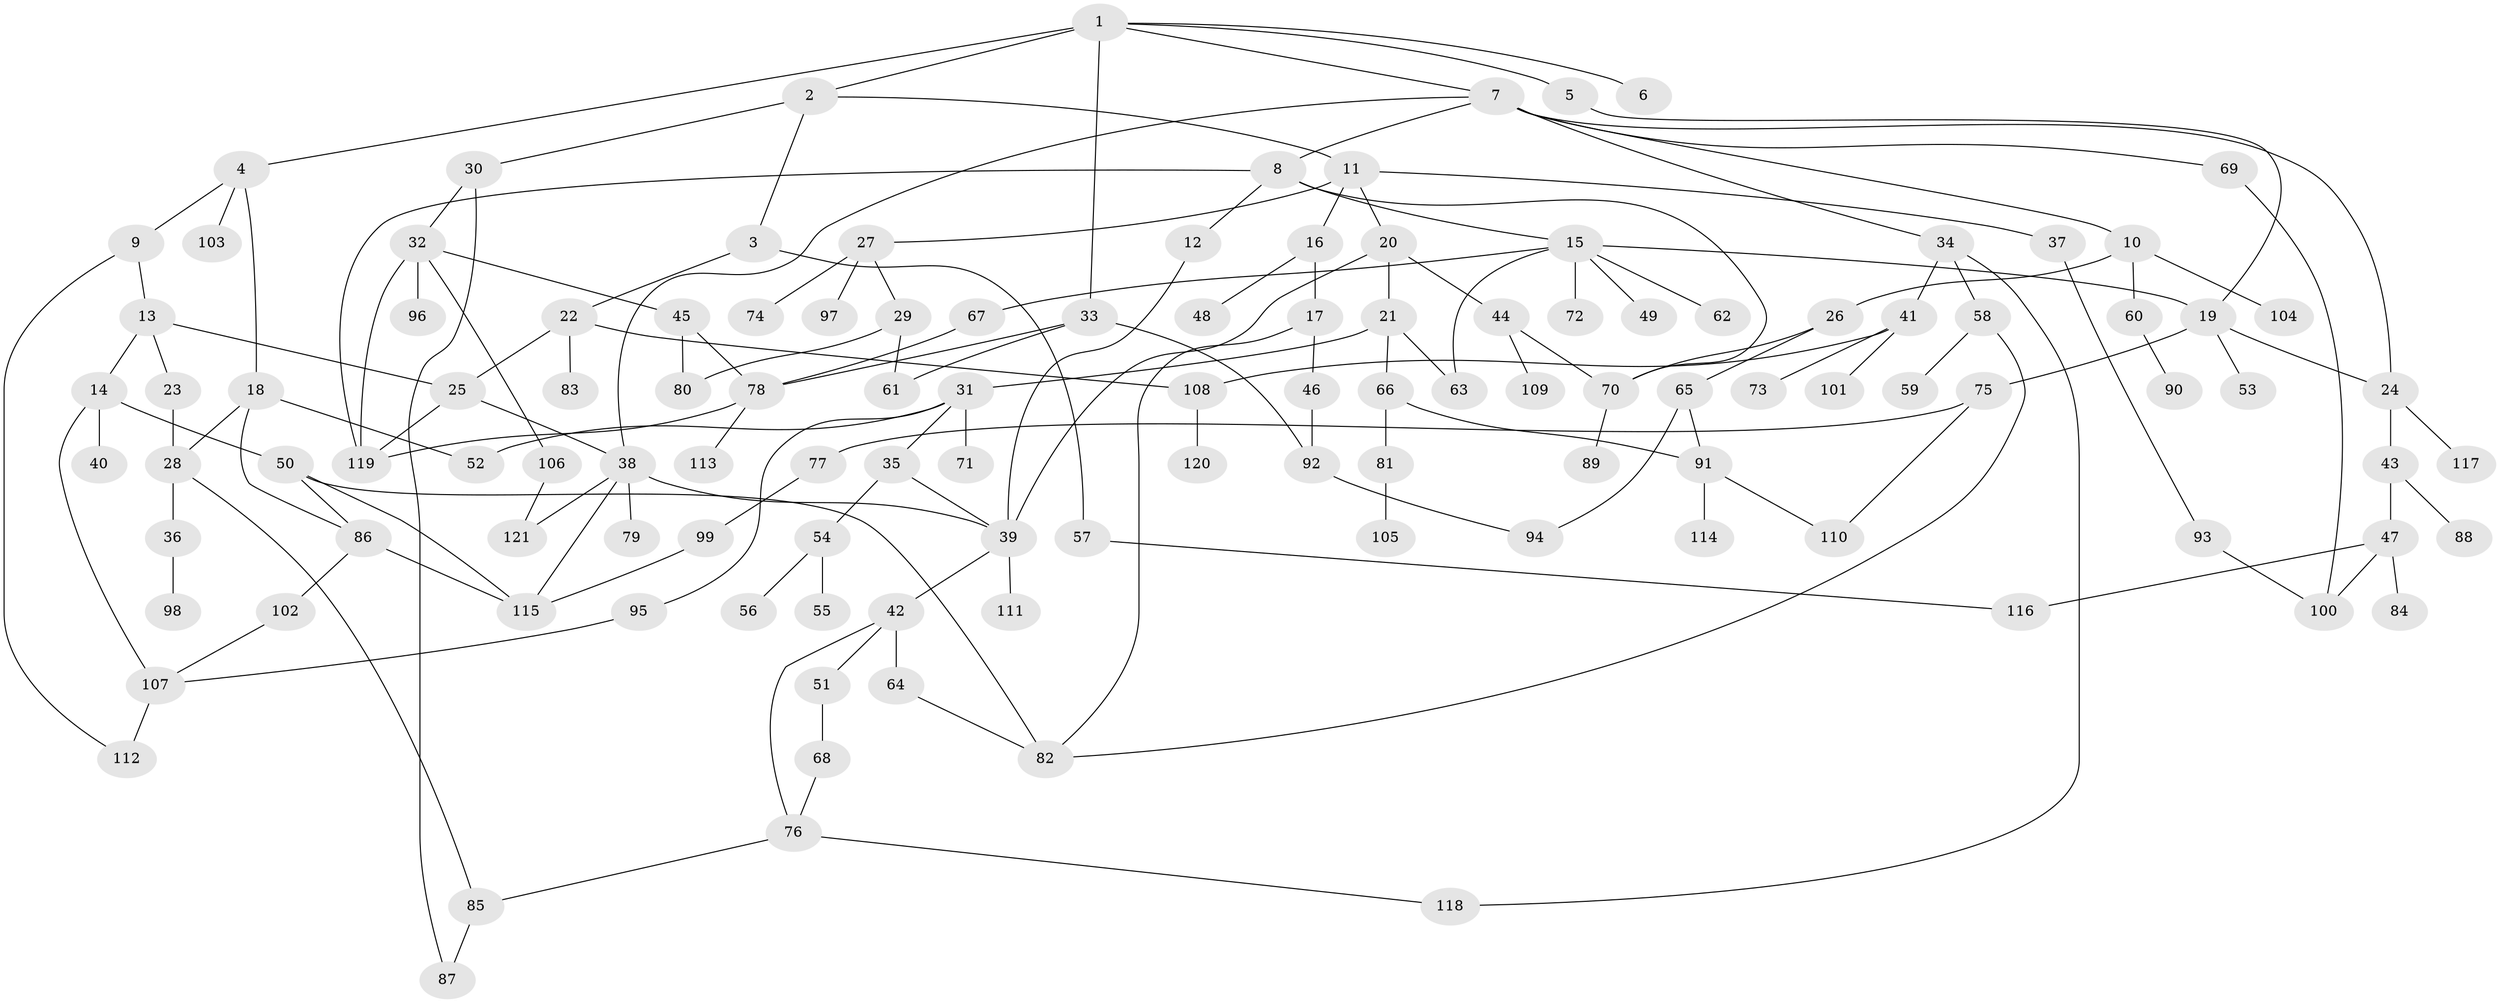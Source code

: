 // Generated by graph-tools (version 1.1) at 2025/34/03/09/25 02:34:22]
// undirected, 121 vertices, 162 edges
graph export_dot {
graph [start="1"]
  node [color=gray90,style=filled];
  1;
  2;
  3;
  4;
  5;
  6;
  7;
  8;
  9;
  10;
  11;
  12;
  13;
  14;
  15;
  16;
  17;
  18;
  19;
  20;
  21;
  22;
  23;
  24;
  25;
  26;
  27;
  28;
  29;
  30;
  31;
  32;
  33;
  34;
  35;
  36;
  37;
  38;
  39;
  40;
  41;
  42;
  43;
  44;
  45;
  46;
  47;
  48;
  49;
  50;
  51;
  52;
  53;
  54;
  55;
  56;
  57;
  58;
  59;
  60;
  61;
  62;
  63;
  64;
  65;
  66;
  67;
  68;
  69;
  70;
  71;
  72;
  73;
  74;
  75;
  76;
  77;
  78;
  79;
  80;
  81;
  82;
  83;
  84;
  85;
  86;
  87;
  88;
  89;
  90;
  91;
  92;
  93;
  94;
  95;
  96;
  97;
  98;
  99;
  100;
  101;
  102;
  103;
  104;
  105;
  106;
  107;
  108;
  109;
  110;
  111;
  112;
  113;
  114;
  115;
  116;
  117;
  118;
  119;
  120;
  121;
  1 -- 2;
  1 -- 4;
  1 -- 5;
  1 -- 6;
  1 -- 7;
  1 -- 33;
  2 -- 3;
  2 -- 11;
  2 -- 30;
  3 -- 22;
  3 -- 57;
  4 -- 9;
  4 -- 18;
  4 -- 103;
  5 -- 19;
  7 -- 8;
  7 -- 10;
  7 -- 34;
  7 -- 38;
  7 -- 69;
  7 -- 24;
  8 -- 12;
  8 -- 15;
  8 -- 70;
  8 -- 119;
  9 -- 13;
  9 -- 112;
  10 -- 26;
  10 -- 60;
  10 -- 104;
  11 -- 16;
  11 -- 20;
  11 -- 27;
  11 -- 37;
  12 -- 39;
  13 -- 14;
  13 -- 23;
  13 -- 25;
  14 -- 40;
  14 -- 50;
  14 -- 107;
  15 -- 49;
  15 -- 62;
  15 -- 63;
  15 -- 67;
  15 -- 72;
  15 -- 19;
  16 -- 17;
  16 -- 48;
  17 -- 46;
  17 -- 82;
  18 -- 86;
  18 -- 28;
  18 -- 52;
  19 -- 24;
  19 -- 53;
  19 -- 75;
  20 -- 21;
  20 -- 44;
  20 -- 39;
  21 -- 31;
  21 -- 66;
  21 -- 63;
  22 -- 25;
  22 -- 83;
  22 -- 108;
  23 -- 28;
  24 -- 43;
  24 -- 117;
  25 -- 119;
  25 -- 38;
  26 -- 65;
  26 -- 70;
  27 -- 29;
  27 -- 74;
  27 -- 97;
  28 -- 36;
  28 -- 85;
  29 -- 80;
  29 -- 61;
  30 -- 32;
  30 -- 87;
  31 -- 35;
  31 -- 52;
  31 -- 71;
  31 -- 95;
  32 -- 45;
  32 -- 96;
  32 -- 106;
  32 -- 119;
  33 -- 61;
  33 -- 78;
  33 -- 92;
  34 -- 41;
  34 -- 58;
  34 -- 118;
  35 -- 54;
  35 -- 39;
  36 -- 98;
  37 -- 93;
  38 -- 39;
  38 -- 79;
  38 -- 115;
  38 -- 121;
  39 -- 42;
  39 -- 111;
  41 -- 73;
  41 -- 101;
  41 -- 108;
  42 -- 51;
  42 -- 64;
  42 -- 76;
  43 -- 47;
  43 -- 88;
  44 -- 70;
  44 -- 109;
  45 -- 80;
  45 -- 78;
  46 -- 92;
  47 -- 84;
  47 -- 100;
  47 -- 116;
  50 -- 115;
  50 -- 82;
  50 -- 86;
  51 -- 68;
  54 -- 55;
  54 -- 56;
  57 -- 116;
  58 -- 59;
  58 -- 82;
  60 -- 90;
  64 -- 82;
  65 -- 91;
  65 -- 94;
  66 -- 81;
  66 -- 91;
  67 -- 78;
  68 -- 76;
  69 -- 100;
  70 -- 89;
  75 -- 77;
  75 -- 110;
  76 -- 85;
  76 -- 118;
  77 -- 99;
  78 -- 113;
  78 -- 119;
  81 -- 105;
  85 -- 87;
  86 -- 102;
  86 -- 115;
  91 -- 110;
  91 -- 114;
  92 -- 94;
  93 -- 100;
  95 -- 107;
  99 -- 115;
  102 -- 107;
  106 -- 121;
  107 -- 112;
  108 -- 120;
}
